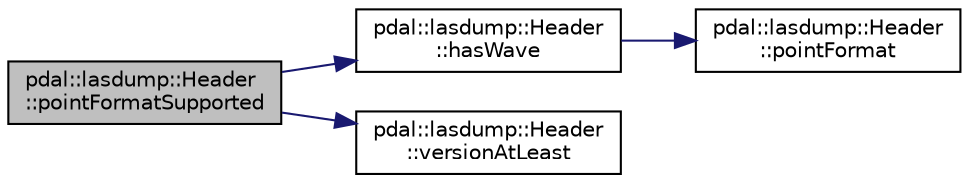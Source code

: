 digraph "pdal::lasdump::Header::pointFormatSupported"
{
  edge [fontname="Helvetica",fontsize="10",labelfontname="Helvetica",labelfontsize="10"];
  node [fontname="Helvetica",fontsize="10",shape=record];
  rankdir="LR";
  Node1 [label="pdal::lasdump::Header\l::pointFormatSupported",height=0.2,width=0.4,color="black", fillcolor="grey75", style="filled", fontcolor="black"];
  Node1 -> Node2 [color="midnightblue",fontsize="10",style="solid",fontname="Helvetica"];
  Node2 [label="pdal::lasdump::Header\l::hasWave",height=0.2,width=0.4,color="black", fillcolor="white", style="filled",URL="$classpdal_1_1lasdump_1_1Header.html#a54d194f615099f9977646fb4c0e156cd"];
  Node2 -> Node3 [color="midnightblue",fontsize="10",style="solid",fontname="Helvetica"];
  Node3 [label="pdal::lasdump::Header\l::pointFormat",height=0.2,width=0.4,color="black", fillcolor="white", style="filled",URL="$classpdal_1_1lasdump_1_1Header.html#a98c47063e2e6cd9686415307b8f594cd",tooltip="Get identifier of point data (record) format. "];
  Node1 -> Node4 [color="midnightblue",fontsize="10",style="solid",fontname="Helvetica"];
  Node4 [label="pdal::lasdump::Header\l::versionAtLeast",height=0.2,width=0.4,color="black", fillcolor="white", style="filled",URL="$classpdal_1_1lasdump_1_1Header.html#a1bc09eb49394095e860958ad2f1354f5"];
}
